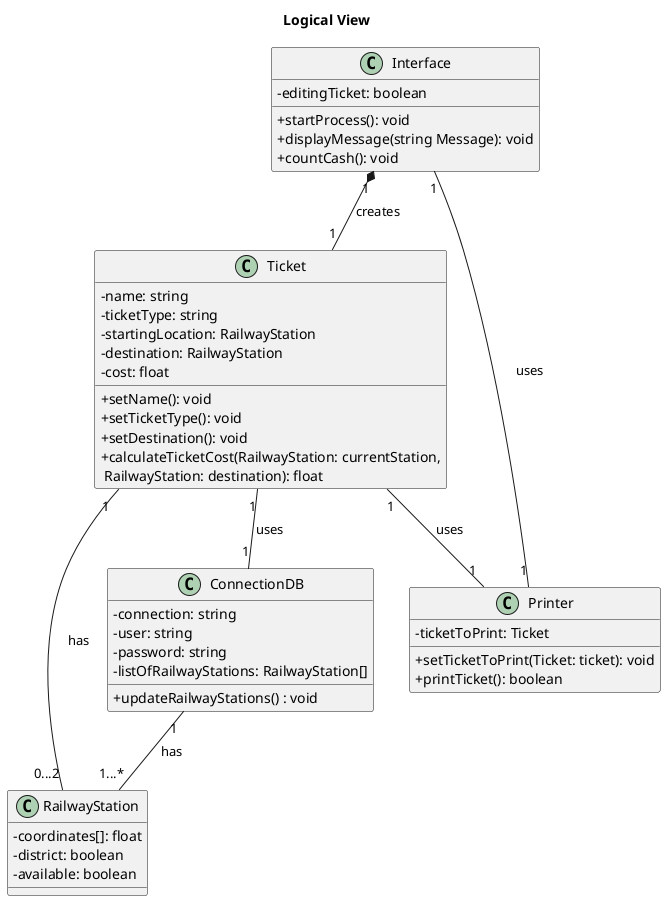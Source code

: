 @startuml
skinparam classAttributeIconSize 0

title Logical View

class Interface {
    - editingTicket: boolean

    + startProcess(): void
    + displayMessage(string Message): void
    + countCash(): void
}

class Ticket {
    - name: string
    - ticketType: string
    - startingLocation: RailwayStation
    - destination: RailwayStation
    - cost: float

    + setName(): void
    + setTicketType(): void
    + setDestination(): void
    + calculateTicketCost(RailwayStation: currentStation,\n RailwayStation: destination): float

}

class RailwayStation {
    - coordinates[]: float
    - district: boolean
    - available: boolean

}

class ConnectionDB {
    - connection: string
    - user: string
    - password: string
    - listOfRailwayStations: RailwayStation[]

    + updateRailwayStations() : void
}

class Printer {
    - ticketToPrint: Ticket

    +setTicketToPrint(Ticket: ticket): void
    +printTicket(): boolean
}

Interface "1" *-- "1" Ticket : creates
Interface "1" -- "1" Printer : uses
Ticket "1" -- "1" Printer : uses
Ticket "1" -- "0...2" RailwayStation : has
ConnectionDB "1" -- "1...*" RailwayStation : has
Ticket "1" -- "1" "ConnectionDB" : uses
@enduml

@startuml
skinparam classAttributeIconSize 0

title Process View
autoactivate off
albert -> Interface : clicks on "Start", triggers startProcess()
activate Interface
Interface -> Ticket ** : create


albert -> Interface: types name

Interface -> Ticket: setName()
activate Ticket
Ticket -->> Interface: void
deactivate Ticket

albert -> Interface: selects ticket type
Interface -> Ticket: setTicketType()
activate Ticket
Ticket -->> Interface: void
deactivate Ticket

albert -> Interface: types destination
Interface -> Ticket: setDestination()
activate Ticket
Ticket -> ConnectionDB : updateRailwayStations()
activate ConnectionDB
ConnectionDB --> Ticket
deactivate ConnectionDB


Ticket -> Ticket : calculateTicketCost()
activate Ticket
Ticket -> Interface: displayMessage("Current Price: ....")
activate Interface
Interface -->> albert: Display "Current Price: 14$. Pay with cash:"
return void
return Ticket -->> Interface : void
return void

deactivate Interface

albert -> Interface: pays with cash, triggers countCash()
activate Interface
alt money > price
    Interface -> Printer: setTicketToPrint()
    activate Printer
    Printer -> Printer: printTicket()
    activate Printer
    Printer --> Interface: true
    deactivate Printer
    return void

alt money = price
    Interface --> Interface: displayMessage(...)
    Interface --> albert: Display "Ticket printed"
else
    Interface --> Interface: displayMessage(...)
    Interface --> albert: Display "Ticket printe, take change."
end
else money < price
    Interface --> Interface: displayMessage(...)
    Interface --> albert: Display "Not enough money"
end

return




@enduml

@startuml
title Development View

package "Ticket Machine" {

    Folder "Interface"
    Folder "Ticket"
    Folder "Printer"


}

package "Railway Stations" {
    Folder "ConnectionDB"
    Folder "RailwayStation"
}

Ticket "1" -- "2..*" RailwayStation : has
Interface "1" *-- "1" Ticket : creates
Interface "1" -- "1" Printer : uses
Ticket "1" -- "1" Printer : uses
"ConnectionDB" "1" -- "1...*" RailwayStation : has
@enduml


@startuml
title Physical/Deployment View

actor albert

node "Ticket Machine" {
    component "Interface"
    component "Ticket"
    component "Printer"
}

node "Database" {
    component "RailwayStation"
    component "ConnectionDB"
}

albert -> Interface : interacts
Interface -> Ticket : creates
Interface -> Printer : uses
Ticket -> Printer : uses
Ticket -> RailwayStation : has
ConnectionDB -> RailwayStation : has


@enduml